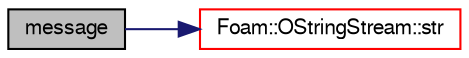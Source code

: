 digraph "message"
{
  bgcolor="transparent";
  edge [fontname="FreeSans",fontsize="10",labelfontname="FreeSans",labelfontsize="10"];
  node [fontname="FreeSans",fontsize="10",shape=record];
  rankdir="LR";
  Node100 [label="message",height=0.2,width=0.4,color="black", fillcolor="grey75", style="filled", fontcolor="black"];
  Node100 -> Node101 [color="midnightblue",fontsize="10",style="solid",fontname="FreeSans"];
  Node101 [label="Foam::OStringStream::str",height=0.2,width=0.4,color="red",URL="$a26302.html#ae403f14d61d9789a749ee28fc10a50a9",tooltip="Return the string. "];
}
